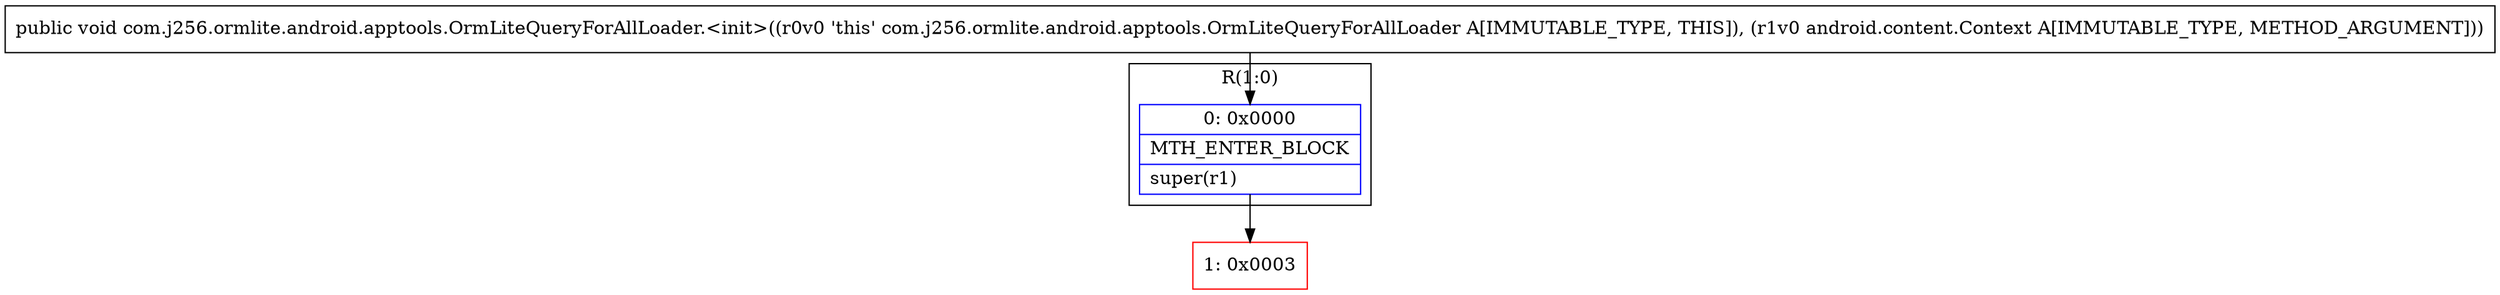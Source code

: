 digraph "CFG forcom.j256.ormlite.android.apptools.OrmLiteQueryForAllLoader.\<init\>(Landroid\/content\/Context;)V" {
subgraph cluster_Region_1937356621 {
label = "R(1:0)";
node [shape=record,color=blue];
Node_0 [shape=record,label="{0\:\ 0x0000|MTH_ENTER_BLOCK\l|super(r1)\l}"];
}
Node_1 [shape=record,color=red,label="{1\:\ 0x0003}"];
MethodNode[shape=record,label="{public void com.j256.ormlite.android.apptools.OrmLiteQueryForAllLoader.\<init\>((r0v0 'this' com.j256.ormlite.android.apptools.OrmLiteQueryForAllLoader A[IMMUTABLE_TYPE, THIS]), (r1v0 android.content.Context A[IMMUTABLE_TYPE, METHOD_ARGUMENT])) }"];
MethodNode -> Node_0;
Node_0 -> Node_1;
}

